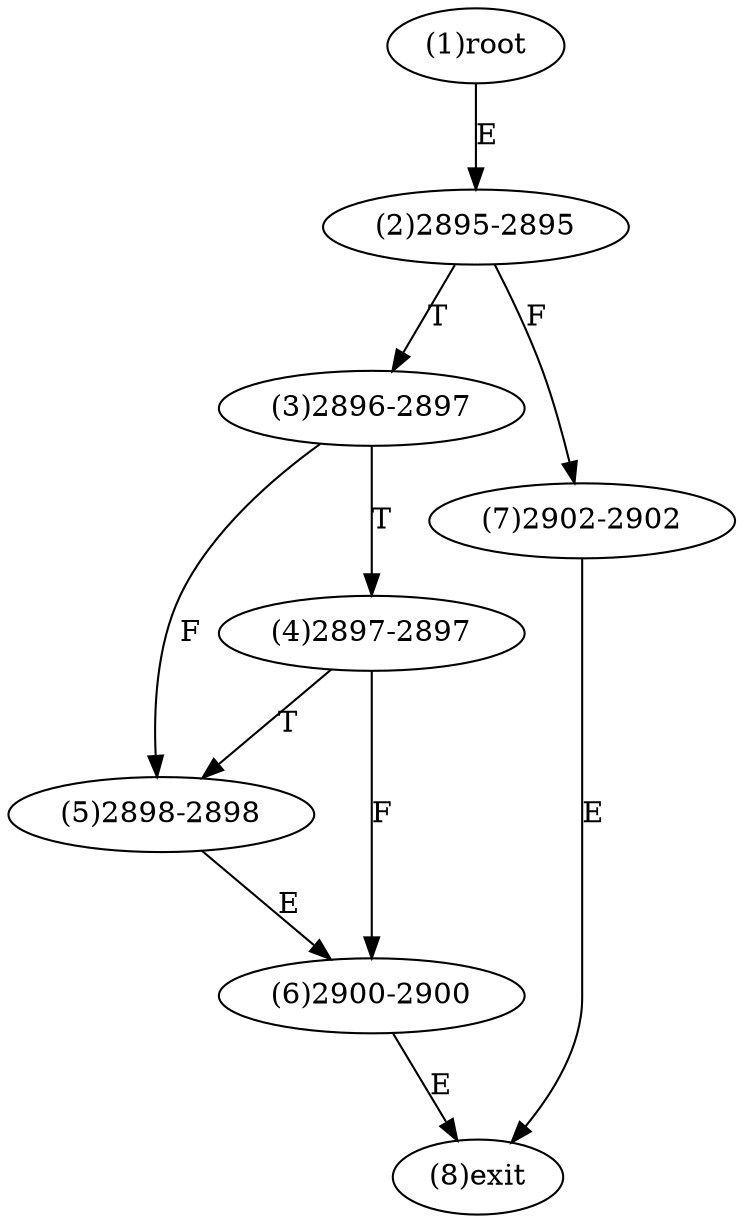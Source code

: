 digraph "" { 
1[ label="(1)root"];
2[ label="(2)2895-2895"];
3[ label="(3)2896-2897"];
4[ label="(4)2897-2897"];
5[ label="(5)2898-2898"];
6[ label="(6)2900-2900"];
7[ label="(7)2902-2902"];
8[ label="(8)exit"];
1->2[ label="E"];
2->7[ label="F"];
2->3[ label="T"];
3->5[ label="F"];
3->4[ label="T"];
4->6[ label="F"];
4->5[ label="T"];
5->6[ label="E"];
6->8[ label="E"];
7->8[ label="E"];
}